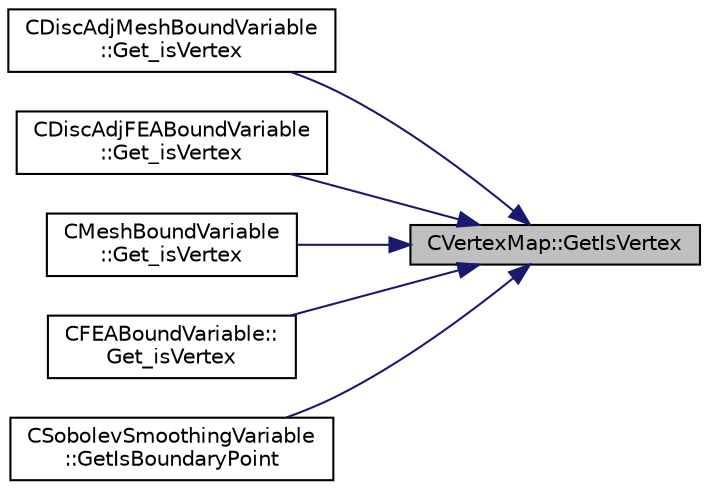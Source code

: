 digraph "CVertexMap::GetIsVertex"
{
 // LATEX_PDF_SIZE
  edge [fontname="Helvetica",fontsize="10",labelfontname="Helvetica",labelfontsize="10"];
  node [fontname="Helvetica",fontsize="10",shape=record];
  rankdir="RL";
  Node1 [label="CVertexMap::GetIsVertex",height=0.2,width=0.4,color="black", fillcolor="grey75", style="filled", fontcolor="black",tooltip="Get wheter a point is marked as vertex."];
  Node1 -> Node2 [dir="back",color="midnightblue",fontsize="10",style="solid",fontname="Helvetica"];
  Node2 [label="CDiscAdjMeshBoundVariable\l::Get_isVertex",height=0.2,width=0.4,color="black", fillcolor="white", style="filled",URL="$classCDiscAdjMeshBoundVariable.html#af96ff2cca67c67c3f8f241b169ce16a5",tooltip="Get whether a node is on the boundary."];
  Node1 -> Node3 [dir="back",color="midnightblue",fontsize="10",style="solid",fontname="Helvetica"];
  Node3 [label="CDiscAdjFEABoundVariable\l::Get_isVertex",height=0.2,width=0.4,color="black", fillcolor="white", style="filled",URL="$classCDiscAdjFEABoundVariable.html#a9453c21013063496c49493a96a21715c",tooltip="Get whether a node is on the boundary."];
  Node1 -> Node4 [dir="back",color="midnightblue",fontsize="10",style="solid",fontname="Helvetica"];
  Node4 [label="CMeshBoundVariable\l::Get_isVertex",height=0.2,width=0.4,color="black", fillcolor="white", style="filled",URL="$classCMeshBoundVariable.html#af8c5679ec252145127f8ed34261320ce",tooltip="Get whether a node is on the boundary."];
  Node1 -> Node5 [dir="back",color="midnightblue",fontsize="10",style="solid",fontname="Helvetica"];
  Node5 [label="CFEABoundVariable::\lGet_isVertex",height=0.2,width=0.4,color="black", fillcolor="white", style="filled",URL="$classCFEABoundVariable.html#aea74843e39d8357f1d41187d55a0b80a",tooltip="Get whether a node is on the boundary."];
  Node1 -> Node6 [dir="back",color="midnightblue",fontsize="10",style="solid",fontname="Helvetica"];
  Node6 [label="CSobolevSmoothingVariable\l::GetIsBoundaryPoint",height=0.2,width=0.4,color="black", fillcolor="white", style="filled",URL="$classCSobolevSmoothingVariable.html#af5fec3fa1e6f549abe173c79a4726edd",tooltip="return wether a point is a boundary of a boundary"];
}
